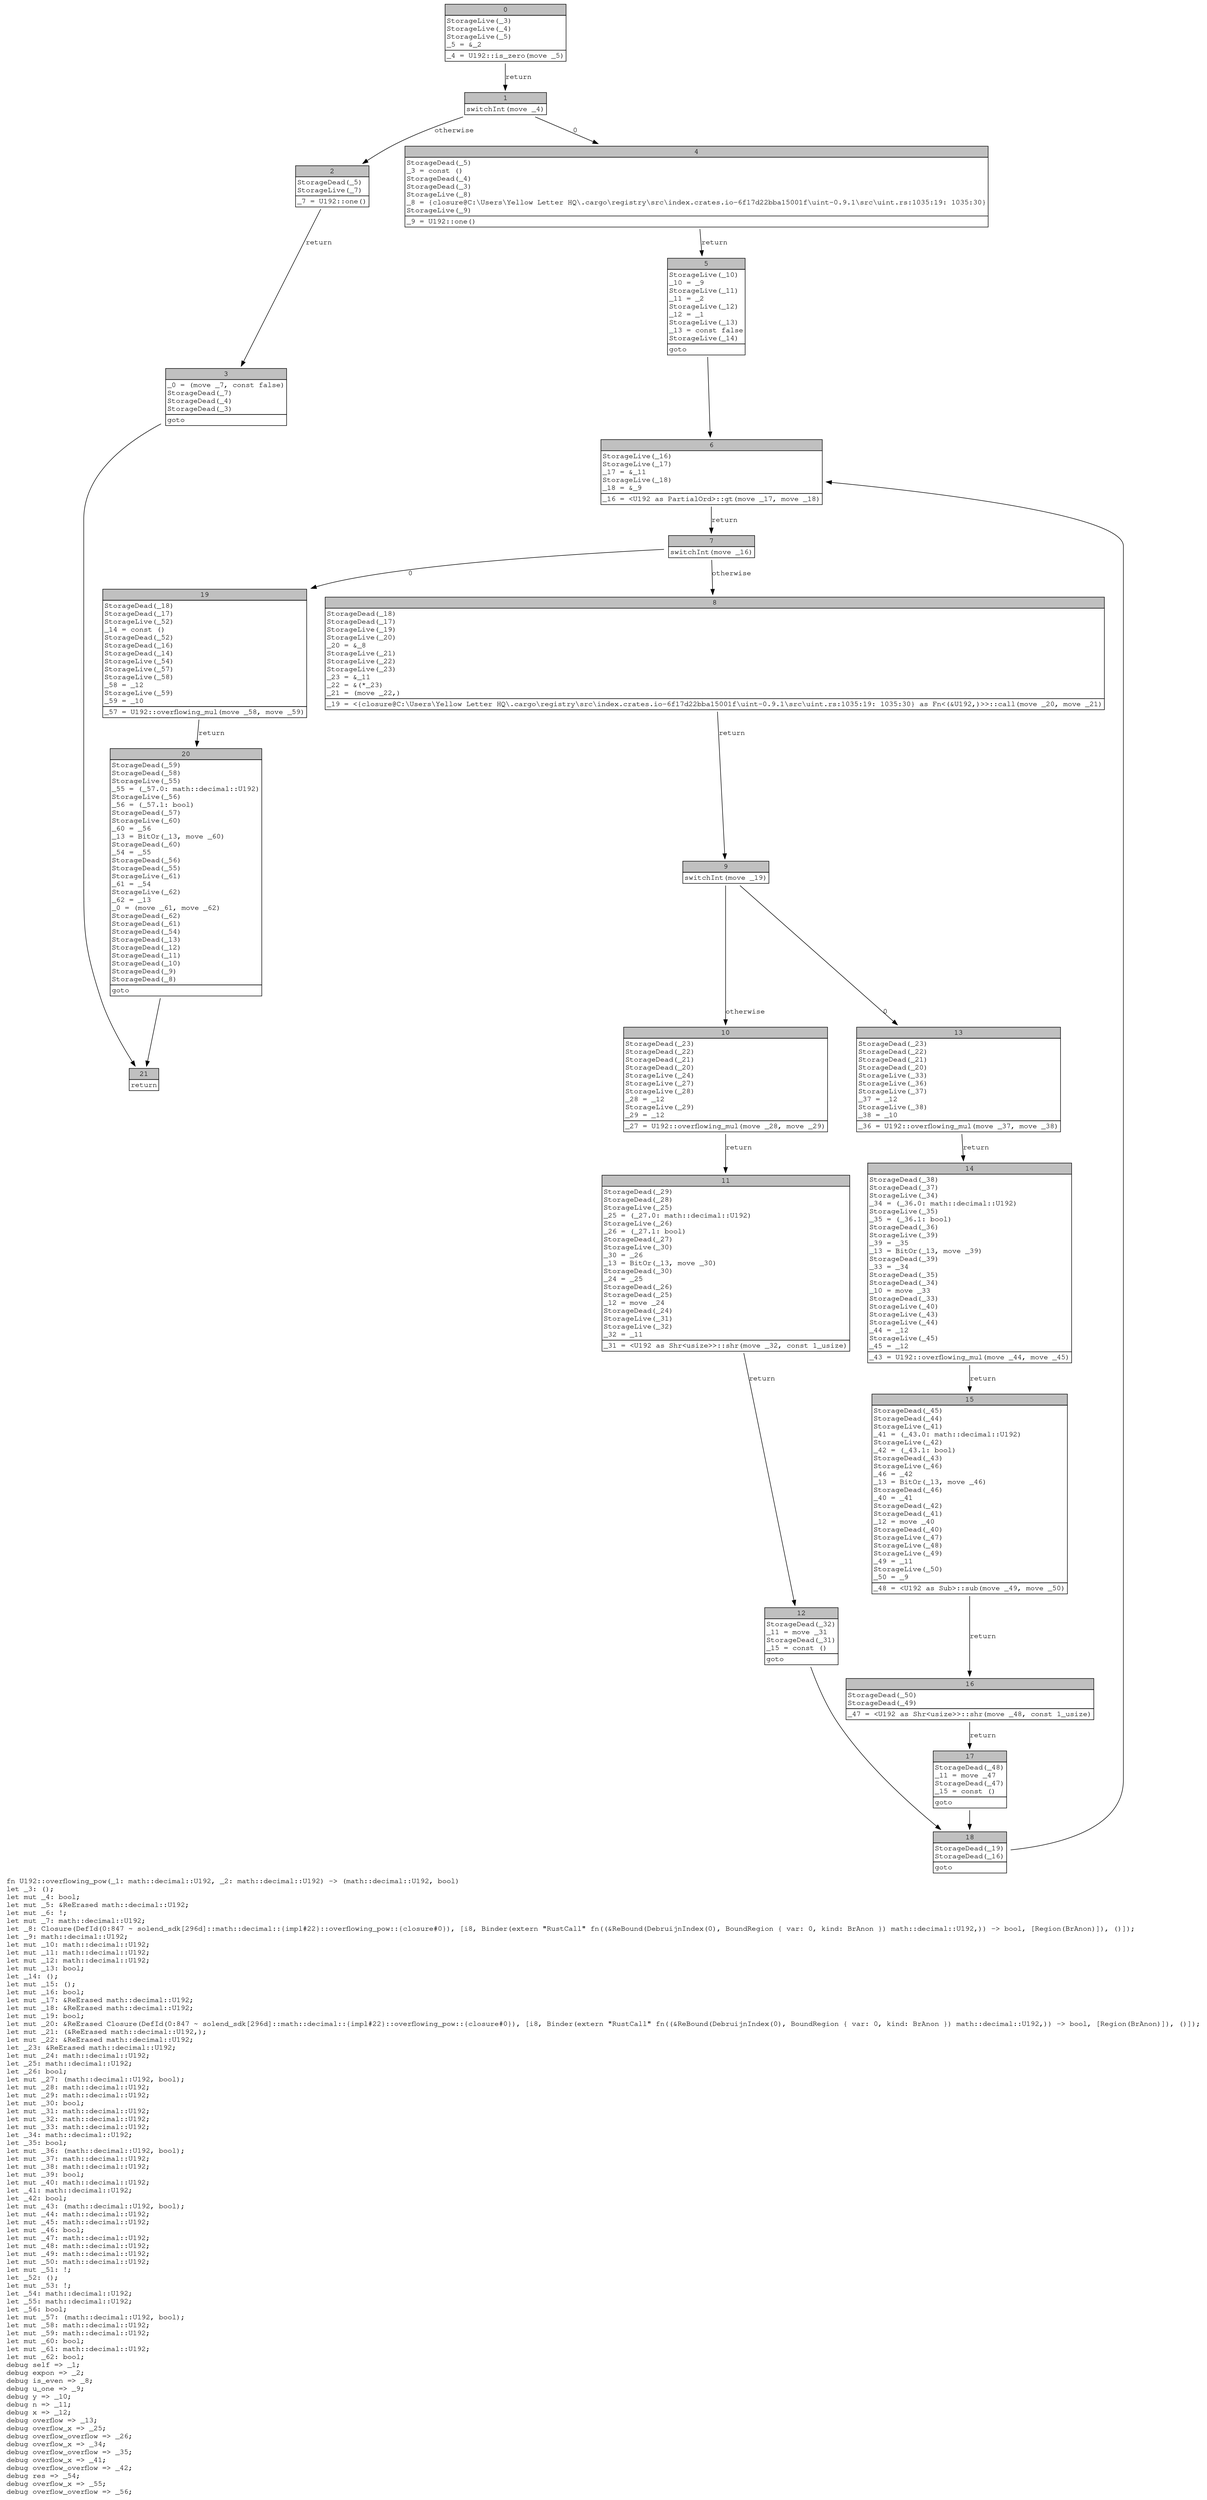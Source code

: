 digraph Mir_0_846 {
    graph [fontname="Courier, monospace"];
    node [fontname="Courier, monospace"];
    edge [fontname="Courier, monospace"];
    label=<fn U192::overflowing_pow(_1: math::decimal::U192, _2: math::decimal::U192) -&gt; (math::decimal::U192, bool)<br align="left"/>let _3: ();<br align="left"/>let mut _4: bool;<br align="left"/>let mut _5: &amp;ReErased math::decimal::U192;<br align="left"/>let mut _6: !;<br align="left"/>let mut _7: math::decimal::U192;<br align="left"/>let _8: Closure(DefId(0:847 ~ solend_sdk[296d]::math::decimal::{impl#22}::overflowing_pow::{closure#0}), [i8, Binder(extern &quot;RustCall&quot; fn((&amp;ReBound(DebruijnIndex(0), BoundRegion { var: 0, kind: BrAnon }) math::decimal::U192,)) -&gt; bool, [Region(BrAnon)]), ()]);<br align="left"/>let _9: math::decimal::U192;<br align="left"/>let mut _10: math::decimal::U192;<br align="left"/>let mut _11: math::decimal::U192;<br align="left"/>let mut _12: math::decimal::U192;<br align="left"/>let mut _13: bool;<br align="left"/>let _14: ();<br align="left"/>let mut _15: ();<br align="left"/>let mut _16: bool;<br align="left"/>let mut _17: &amp;ReErased math::decimal::U192;<br align="left"/>let mut _18: &amp;ReErased math::decimal::U192;<br align="left"/>let mut _19: bool;<br align="left"/>let mut _20: &amp;ReErased Closure(DefId(0:847 ~ solend_sdk[296d]::math::decimal::{impl#22}::overflowing_pow::{closure#0}), [i8, Binder(extern &quot;RustCall&quot; fn((&amp;ReBound(DebruijnIndex(0), BoundRegion { var: 0, kind: BrAnon }) math::decimal::U192,)) -&gt; bool, [Region(BrAnon)]), ()]);<br align="left"/>let mut _21: (&amp;ReErased math::decimal::U192,);<br align="left"/>let mut _22: &amp;ReErased math::decimal::U192;<br align="left"/>let _23: &amp;ReErased math::decimal::U192;<br align="left"/>let mut _24: math::decimal::U192;<br align="left"/>let _25: math::decimal::U192;<br align="left"/>let _26: bool;<br align="left"/>let mut _27: (math::decimal::U192, bool);<br align="left"/>let mut _28: math::decimal::U192;<br align="left"/>let mut _29: math::decimal::U192;<br align="left"/>let mut _30: bool;<br align="left"/>let mut _31: math::decimal::U192;<br align="left"/>let mut _32: math::decimal::U192;<br align="left"/>let mut _33: math::decimal::U192;<br align="left"/>let _34: math::decimal::U192;<br align="left"/>let _35: bool;<br align="left"/>let mut _36: (math::decimal::U192, bool);<br align="left"/>let mut _37: math::decimal::U192;<br align="left"/>let mut _38: math::decimal::U192;<br align="left"/>let mut _39: bool;<br align="left"/>let mut _40: math::decimal::U192;<br align="left"/>let _41: math::decimal::U192;<br align="left"/>let _42: bool;<br align="left"/>let mut _43: (math::decimal::U192, bool);<br align="left"/>let mut _44: math::decimal::U192;<br align="left"/>let mut _45: math::decimal::U192;<br align="left"/>let mut _46: bool;<br align="left"/>let mut _47: math::decimal::U192;<br align="left"/>let mut _48: math::decimal::U192;<br align="left"/>let mut _49: math::decimal::U192;<br align="left"/>let mut _50: math::decimal::U192;<br align="left"/>let mut _51: !;<br align="left"/>let _52: ();<br align="left"/>let mut _53: !;<br align="left"/>let _54: math::decimal::U192;<br align="left"/>let _55: math::decimal::U192;<br align="left"/>let _56: bool;<br align="left"/>let mut _57: (math::decimal::U192, bool);<br align="left"/>let mut _58: math::decimal::U192;<br align="left"/>let mut _59: math::decimal::U192;<br align="left"/>let mut _60: bool;<br align="left"/>let mut _61: math::decimal::U192;<br align="left"/>let mut _62: bool;<br align="left"/>debug self =&gt; _1;<br align="left"/>debug expon =&gt; _2;<br align="left"/>debug is_even =&gt; _8;<br align="left"/>debug u_one =&gt; _9;<br align="left"/>debug y =&gt; _10;<br align="left"/>debug n =&gt; _11;<br align="left"/>debug x =&gt; _12;<br align="left"/>debug overflow =&gt; _13;<br align="left"/>debug overflow_x =&gt; _25;<br align="left"/>debug overflow_overflow =&gt; _26;<br align="left"/>debug overflow_x =&gt; _34;<br align="left"/>debug overflow_overflow =&gt; _35;<br align="left"/>debug overflow_x =&gt; _41;<br align="left"/>debug overflow_overflow =&gt; _42;<br align="left"/>debug res =&gt; _54;<br align="left"/>debug overflow_x =&gt; _55;<br align="left"/>debug overflow_overflow =&gt; _56;<br align="left"/>>;
    bb0__0_846 [shape="none", label=<<table border="0" cellborder="1" cellspacing="0"><tr><td bgcolor="gray" align="center" colspan="1">0</td></tr><tr><td align="left" balign="left">StorageLive(_3)<br/>StorageLive(_4)<br/>StorageLive(_5)<br/>_5 = &amp;_2<br/></td></tr><tr><td align="left">_4 = U192::is_zero(move _5)</td></tr></table>>];
    bb1__0_846 [shape="none", label=<<table border="0" cellborder="1" cellspacing="0"><tr><td bgcolor="gray" align="center" colspan="1">1</td></tr><tr><td align="left">switchInt(move _4)</td></tr></table>>];
    bb2__0_846 [shape="none", label=<<table border="0" cellborder="1" cellspacing="0"><tr><td bgcolor="gray" align="center" colspan="1">2</td></tr><tr><td align="left" balign="left">StorageDead(_5)<br/>StorageLive(_7)<br/></td></tr><tr><td align="left">_7 = U192::one()</td></tr></table>>];
    bb3__0_846 [shape="none", label=<<table border="0" cellborder="1" cellspacing="0"><tr><td bgcolor="gray" align="center" colspan="1">3</td></tr><tr><td align="left" balign="left">_0 = (move _7, const false)<br/>StorageDead(_7)<br/>StorageDead(_4)<br/>StorageDead(_3)<br/></td></tr><tr><td align="left">goto</td></tr></table>>];
    bb4__0_846 [shape="none", label=<<table border="0" cellborder="1" cellspacing="0"><tr><td bgcolor="gray" align="center" colspan="1">4</td></tr><tr><td align="left" balign="left">StorageDead(_5)<br/>_3 = const ()<br/>StorageDead(_4)<br/>StorageDead(_3)<br/>StorageLive(_8)<br/>_8 = {closure@C:\Users\Yellow Letter HQ\.cargo\registry\src\index.crates.io-6f17d22bba15001f\uint-0.9.1\src\uint.rs:1035:19: 1035:30}<br/>StorageLive(_9)<br/></td></tr><tr><td align="left">_9 = U192::one()</td></tr></table>>];
    bb5__0_846 [shape="none", label=<<table border="0" cellborder="1" cellspacing="0"><tr><td bgcolor="gray" align="center" colspan="1">5</td></tr><tr><td align="left" balign="left">StorageLive(_10)<br/>_10 = _9<br/>StorageLive(_11)<br/>_11 = _2<br/>StorageLive(_12)<br/>_12 = _1<br/>StorageLive(_13)<br/>_13 = const false<br/>StorageLive(_14)<br/></td></tr><tr><td align="left">goto</td></tr></table>>];
    bb6__0_846 [shape="none", label=<<table border="0" cellborder="1" cellspacing="0"><tr><td bgcolor="gray" align="center" colspan="1">6</td></tr><tr><td align="left" balign="left">StorageLive(_16)<br/>StorageLive(_17)<br/>_17 = &amp;_11<br/>StorageLive(_18)<br/>_18 = &amp;_9<br/></td></tr><tr><td align="left">_16 = &lt;U192 as PartialOrd&gt;::gt(move _17, move _18)</td></tr></table>>];
    bb7__0_846 [shape="none", label=<<table border="0" cellborder="1" cellspacing="0"><tr><td bgcolor="gray" align="center" colspan="1">7</td></tr><tr><td align="left">switchInt(move _16)</td></tr></table>>];
    bb8__0_846 [shape="none", label=<<table border="0" cellborder="1" cellspacing="0"><tr><td bgcolor="gray" align="center" colspan="1">8</td></tr><tr><td align="left" balign="left">StorageDead(_18)<br/>StorageDead(_17)<br/>StorageLive(_19)<br/>StorageLive(_20)<br/>_20 = &amp;_8<br/>StorageLive(_21)<br/>StorageLive(_22)<br/>StorageLive(_23)<br/>_23 = &amp;_11<br/>_22 = &amp;(*_23)<br/>_21 = (move _22,)<br/></td></tr><tr><td align="left">_19 = &lt;{closure@C:\Users\Yellow Letter HQ\.cargo\registry\src\index.crates.io-6f17d22bba15001f\uint-0.9.1\src\uint.rs:1035:19: 1035:30} as Fn&lt;(&amp;U192,)&gt;&gt;::call(move _20, move _21)</td></tr></table>>];
    bb9__0_846 [shape="none", label=<<table border="0" cellborder="1" cellspacing="0"><tr><td bgcolor="gray" align="center" colspan="1">9</td></tr><tr><td align="left">switchInt(move _19)</td></tr></table>>];
    bb10__0_846 [shape="none", label=<<table border="0" cellborder="1" cellspacing="0"><tr><td bgcolor="gray" align="center" colspan="1">10</td></tr><tr><td align="left" balign="left">StorageDead(_23)<br/>StorageDead(_22)<br/>StorageDead(_21)<br/>StorageDead(_20)<br/>StorageLive(_24)<br/>StorageLive(_27)<br/>StorageLive(_28)<br/>_28 = _12<br/>StorageLive(_29)<br/>_29 = _12<br/></td></tr><tr><td align="left">_27 = U192::overflowing_mul(move _28, move _29)</td></tr></table>>];
    bb11__0_846 [shape="none", label=<<table border="0" cellborder="1" cellspacing="0"><tr><td bgcolor="gray" align="center" colspan="1">11</td></tr><tr><td align="left" balign="left">StorageDead(_29)<br/>StorageDead(_28)<br/>StorageLive(_25)<br/>_25 = (_27.0: math::decimal::U192)<br/>StorageLive(_26)<br/>_26 = (_27.1: bool)<br/>StorageDead(_27)<br/>StorageLive(_30)<br/>_30 = _26<br/>_13 = BitOr(_13, move _30)<br/>StorageDead(_30)<br/>_24 = _25<br/>StorageDead(_26)<br/>StorageDead(_25)<br/>_12 = move _24<br/>StorageDead(_24)<br/>StorageLive(_31)<br/>StorageLive(_32)<br/>_32 = _11<br/></td></tr><tr><td align="left">_31 = &lt;U192 as Shr&lt;usize&gt;&gt;::shr(move _32, const 1_usize)</td></tr></table>>];
    bb12__0_846 [shape="none", label=<<table border="0" cellborder="1" cellspacing="0"><tr><td bgcolor="gray" align="center" colspan="1">12</td></tr><tr><td align="left" balign="left">StorageDead(_32)<br/>_11 = move _31<br/>StorageDead(_31)<br/>_15 = const ()<br/></td></tr><tr><td align="left">goto</td></tr></table>>];
    bb13__0_846 [shape="none", label=<<table border="0" cellborder="1" cellspacing="0"><tr><td bgcolor="gray" align="center" colspan="1">13</td></tr><tr><td align="left" balign="left">StorageDead(_23)<br/>StorageDead(_22)<br/>StorageDead(_21)<br/>StorageDead(_20)<br/>StorageLive(_33)<br/>StorageLive(_36)<br/>StorageLive(_37)<br/>_37 = _12<br/>StorageLive(_38)<br/>_38 = _10<br/></td></tr><tr><td align="left">_36 = U192::overflowing_mul(move _37, move _38)</td></tr></table>>];
    bb14__0_846 [shape="none", label=<<table border="0" cellborder="1" cellspacing="0"><tr><td bgcolor="gray" align="center" colspan="1">14</td></tr><tr><td align="left" balign="left">StorageDead(_38)<br/>StorageDead(_37)<br/>StorageLive(_34)<br/>_34 = (_36.0: math::decimal::U192)<br/>StorageLive(_35)<br/>_35 = (_36.1: bool)<br/>StorageDead(_36)<br/>StorageLive(_39)<br/>_39 = _35<br/>_13 = BitOr(_13, move _39)<br/>StorageDead(_39)<br/>_33 = _34<br/>StorageDead(_35)<br/>StorageDead(_34)<br/>_10 = move _33<br/>StorageDead(_33)<br/>StorageLive(_40)<br/>StorageLive(_43)<br/>StorageLive(_44)<br/>_44 = _12<br/>StorageLive(_45)<br/>_45 = _12<br/></td></tr><tr><td align="left">_43 = U192::overflowing_mul(move _44, move _45)</td></tr></table>>];
    bb15__0_846 [shape="none", label=<<table border="0" cellborder="1" cellspacing="0"><tr><td bgcolor="gray" align="center" colspan="1">15</td></tr><tr><td align="left" balign="left">StorageDead(_45)<br/>StorageDead(_44)<br/>StorageLive(_41)<br/>_41 = (_43.0: math::decimal::U192)<br/>StorageLive(_42)<br/>_42 = (_43.1: bool)<br/>StorageDead(_43)<br/>StorageLive(_46)<br/>_46 = _42<br/>_13 = BitOr(_13, move _46)<br/>StorageDead(_46)<br/>_40 = _41<br/>StorageDead(_42)<br/>StorageDead(_41)<br/>_12 = move _40<br/>StorageDead(_40)<br/>StorageLive(_47)<br/>StorageLive(_48)<br/>StorageLive(_49)<br/>_49 = _11<br/>StorageLive(_50)<br/>_50 = _9<br/></td></tr><tr><td align="left">_48 = &lt;U192 as Sub&gt;::sub(move _49, move _50)</td></tr></table>>];
    bb16__0_846 [shape="none", label=<<table border="0" cellborder="1" cellspacing="0"><tr><td bgcolor="gray" align="center" colspan="1">16</td></tr><tr><td align="left" balign="left">StorageDead(_50)<br/>StorageDead(_49)<br/></td></tr><tr><td align="left">_47 = &lt;U192 as Shr&lt;usize&gt;&gt;::shr(move _48, const 1_usize)</td></tr></table>>];
    bb17__0_846 [shape="none", label=<<table border="0" cellborder="1" cellspacing="0"><tr><td bgcolor="gray" align="center" colspan="1">17</td></tr><tr><td align="left" balign="left">StorageDead(_48)<br/>_11 = move _47<br/>StorageDead(_47)<br/>_15 = const ()<br/></td></tr><tr><td align="left">goto</td></tr></table>>];
    bb18__0_846 [shape="none", label=<<table border="0" cellborder="1" cellspacing="0"><tr><td bgcolor="gray" align="center" colspan="1">18</td></tr><tr><td align="left" balign="left">StorageDead(_19)<br/>StorageDead(_16)<br/></td></tr><tr><td align="left">goto</td></tr></table>>];
    bb19__0_846 [shape="none", label=<<table border="0" cellborder="1" cellspacing="0"><tr><td bgcolor="gray" align="center" colspan="1">19</td></tr><tr><td align="left" balign="left">StorageDead(_18)<br/>StorageDead(_17)<br/>StorageLive(_52)<br/>_14 = const ()<br/>StorageDead(_52)<br/>StorageDead(_16)<br/>StorageDead(_14)<br/>StorageLive(_54)<br/>StorageLive(_57)<br/>StorageLive(_58)<br/>_58 = _12<br/>StorageLive(_59)<br/>_59 = _10<br/></td></tr><tr><td align="left">_57 = U192::overflowing_mul(move _58, move _59)</td></tr></table>>];
    bb20__0_846 [shape="none", label=<<table border="0" cellborder="1" cellspacing="0"><tr><td bgcolor="gray" align="center" colspan="1">20</td></tr><tr><td align="left" balign="left">StorageDead(_59)<br/>StorageDead(_58)<br/>StorageLive(_55)<br/>_55 = (_57.0: math::decimal::U192)<br/>StorageLive(_56)<br/>_56 = (_57.1: bool)<br/>StorageDead(_57)<br/>StorageLive(_60)<br/>_60 = _56<br/>_13 = BitOr(_13, move _60)<br/>StorageDead(_60)<br/>_54 = _55<br/>StorageDead(_56)<br/>StorageDead(_55)<br/>StorageLive(_61)<br/>_61 = _54<br/>StorageLive(_62)<br/>_62 = _13<br/>_0 = (move _61, move _62)<br/>StorageDead(_62)<br/>StorageDead(_61)<br/>StorageDead(_54)<br/>StorageDead(_13)<br/>StorageDead(_12)<br/>StorageDead(_11)<br/>StorageDead(_10)<br/>StorageDead(_9)<br/>StorageDead(_8)<br/></td></tr><tr><td align="left">goto</td></tr></table>>];
    bb21__0_846 [shape="none", label=<<table border="0" cellborder="1" cellspacing="0"><tr><td bgcolor="gray" align="center" colspan="1">21</td></tr><tr><td align="left">return</td></tr></table>>];
    bb0__0_846 -> bb1__0_846 [label="return"];
    bb1__0_846 -> bb4__0_846 [label="0"];
    bb1__0_846 -> bb2__0_846 [label="otherwise"];
    bb2__0_846 -> bb3__0_846 [label="return"];
    bb3__0_846 -> bb21__0_846 [label=""];
    bb4__0_846 -> bb5__0_846 [label="return"];
    bb5__0_846 -> bb6__0_846 [label=""];
    bb6__0_846 -> bb7__0_846 [label="return"];
    bb7__0_846 -> bb19__0_846 [label="0"];
    bb7__0_846 -> bb8__0_846 [label="otherwise"];
    bb8__0_846 -> bb9__0_846 [label="return"];
    bb9__0_846 -> bb13__0_846 [label="0"];
    bb9__0_846 -> bb10__0_846 [label="otherwise"];
    bb10__0_846 -> bb11__0_846 [label="return"];
    bb11__0_846 -> bb12__0_846 [label="return"];
    bb12__0_846 -> bb18__0_846 [label=""];
    bb13__0_846 -> bb14__0_846 [label="return"];
    bb14__0_846 -> bb15__0_846 [label="return"];
    bb15__0_846 -> bb16__0_846 [label="return"];
    bb16__0_846 -> bb17__0_846 [label="return"];
    bb17__0_846 -> bb18__0_846 [label=""];
    bb18__0_846 -> bb6__0_846 [label=""];
    bb19__0_846 -> bb20__0_846 [label="return"];
    bb20__0_846 -> bb21__0_846 [label=""];
}
